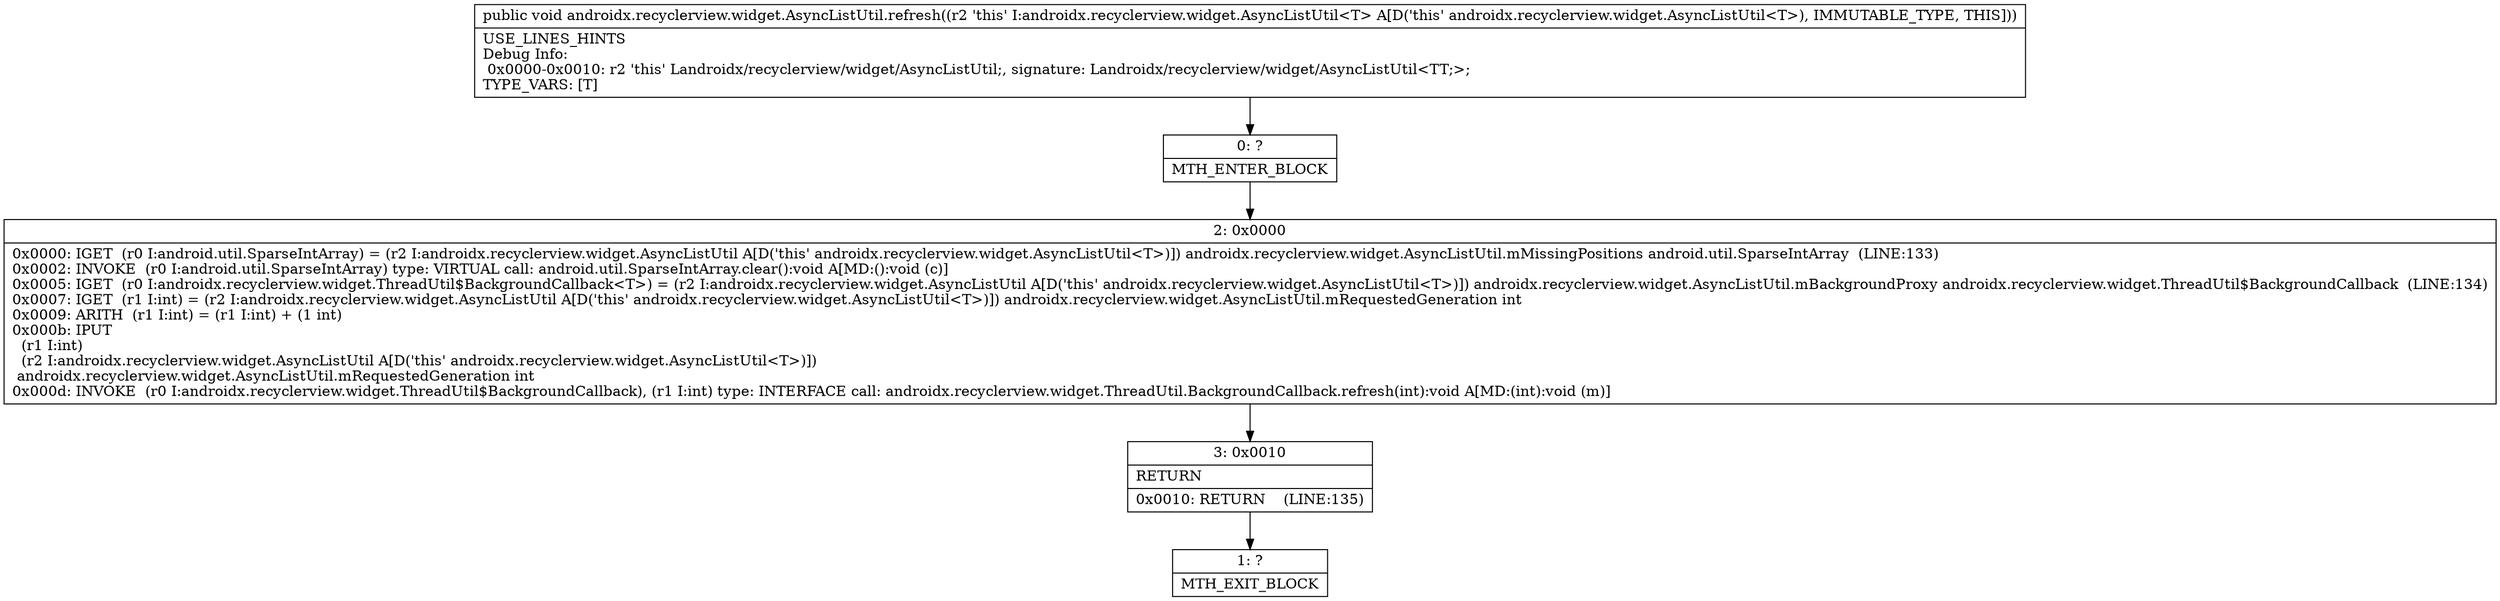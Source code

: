 digraph "CFG forandroidx.recyclerview.widget.AsyncListUtil.refresh()V" {
Node_0 [shape=record,label="{0\:\ ?|MTH_ENTER_BLOCK\l}"];
Node_2 [shape=record,label="{2\:\ 0x0000|0x0000: IGET  (r0 I:android.util.SparseIntArray) = (r2 I:androidx.recyclerview.widget.AsyncListUtil A[D('this' androidx.recyclerview.widget.AsyncListUtil\<T\>)]) androidx.recyclerview.widget.AsyncListUtil.mMissingPositions android.util.SparseIntArray  (LINE:133)\l0x0002: INVOKE  (r0 I:android.util.SparseIntArray) type: VIRTUAL call: android.util.SparseIntArray.clear():void A[MD:():void (c)]\l0x0005: IGET  (r0 I:androidx.recyclerview.widget.ThreadUtil$BackgroundCallback\<T\>) = (r2 I:androidx.recyclerview.widget.AsyncListUtil A[D('this' androidx.recyclerview.widget.AsyncListUtil\<T\>)]) androidx.recyclerview.widget.AsyncListUtil.mBackgroundProxy androidx.recyclerview.widget.ThreadUtil$BackgroundCallback  (LINE:134)\l0x0007: IGET  (r1 I:int) = (r2 I:androidx.recyclerview.widget.AsyncListUtil A[D('this' androidx.recyclerview.widget.AsyncListUtil\<T\>)]) androidx.recyclerview.widget.AsyncListUtil.mRequestedGeneration int \l0x0009: ARITH  (r1 I:int) = (r1 I:int) + (1 int) \l0x000b: IPUT  \l  (r1 I:int)\l  (r2 I:androidx.recyclerview.widget.AsyncListUtil A[D('this' androidx.recyclerview.widget.AsyncListUtil\<T\>)])\l androidx.recyclerview.widget.AsyncListUtil.mRequestedGeneration int \l0x000d: INVOKE  (r0 I:androidx.recyclerview.widget.ThreadUtil$BackgroundCallback), (r1 I:int) type: INTERFACE call: androidx.recyclerview.widget.ThreadUtil.BackgroundCallback.refresh(int):void A[MD:(int):void (m)]\l}"];
Node_3 [shape=record,label="{3\:\ 0x0010|RETURN\l|0x0010: RETURN    (LINE:135)\l}"];
Node_1 [shape=record,label="{1\:\ ?|MTH_EXIT_BLOCK\l}"];
MethodNode[shape=record,label="{public void androidx.recyclerview.widget.AsyncListUtil.refresh((r2 'this' I:androidx.recyclerview.widget.AsyncListUtil\<T\> A[D('this' androidx.recyclerview.widget.AsyncListUtil\<T\>), IMMUTABLE_TYPE, THIS]))  | USE_LINES_HINTS\lDebug Info:\l  0x0000\-0x0010: r2 'this' Landroidx\/recyclerview\/widget\/AsyncListUtil;, signature: Landroidx\/recyclerview\/widget\/AsyncListUtil\<TT;\>;\lTYPE_VARS: [T]\l}"];
MethodNode -> Node_0;Node_0 -> Node_2;
Node_2 -> Node_3;
Node_3 -> Node_1;
}


